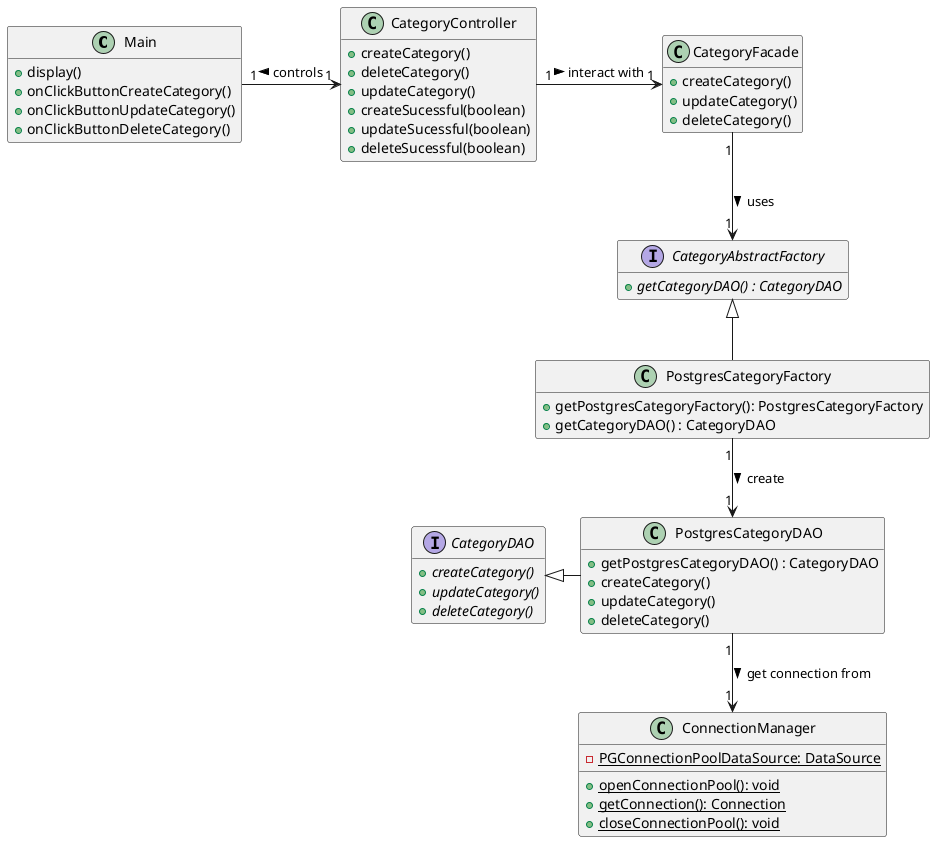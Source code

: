 @startuml CategoryClassDiagram
hide empty members

class Main {
  + display()
  + onClickButtonCreateCategory()
  + onClickButtonUpdateCategory()
  + onClickButtonDeleteCategory()
}

class CategoryController {
  + createCategory()
  + deleteCategory()
  + updateCategory()
  + createSucessful(boolean)
  + updateSucessful(boolean)
  + deleteSucessful(boolean)
}


class CategoryFacade {
  + createCategory()
  + updateCategory()
  + deleteCategory()
}


interface CategoryAbstractFactory {
  + {abstract} getCategoryDAO() : CategoryDAO

}


class PostgresCategoryFactory {
  + getPostgresCategoryFactory(): PostgresCategoryFactory
  + getCategoryDAO() : CategoryDAO
}


Interface CategoryDAO {
  + {abstract} createCategory()
  + {abstract} updateCategory()
  + {abstract} deleteCategory()
}


class PostgresCategoryDAO{
  + getPostgresCategoryDAO() : CategoryDAO
  + createCategory()
  + updateCategory()
  + deleteCategory()
}


class ConnectionManager {
  - {static} PGConnectionPoolDataSource: DataSource
  + {static} openConnectionPool(): void
  + {static} getConnection(): Connection
  + {static} closeConnectionPool(): void
}

PostgresCategoryFactory -u-|> CategoryAbstractFactory
PostgresCategoryDAO     -l-|> CategoryDAO

Main            "1" -r-> "1" CategoryController: <  controls
CategoryController      "1" -r-> "1" CategoryFacade: > interact with
CategoryFacade          "1" --> "1" CategoryAbstractFactory: > uses
PostgresCategoryFactory "1" --> "1" PostgresCategoryDAO: > create
PostgresCategoryDAO     "1" --> "1" ConnectionManager:> get connection from

@enduml
